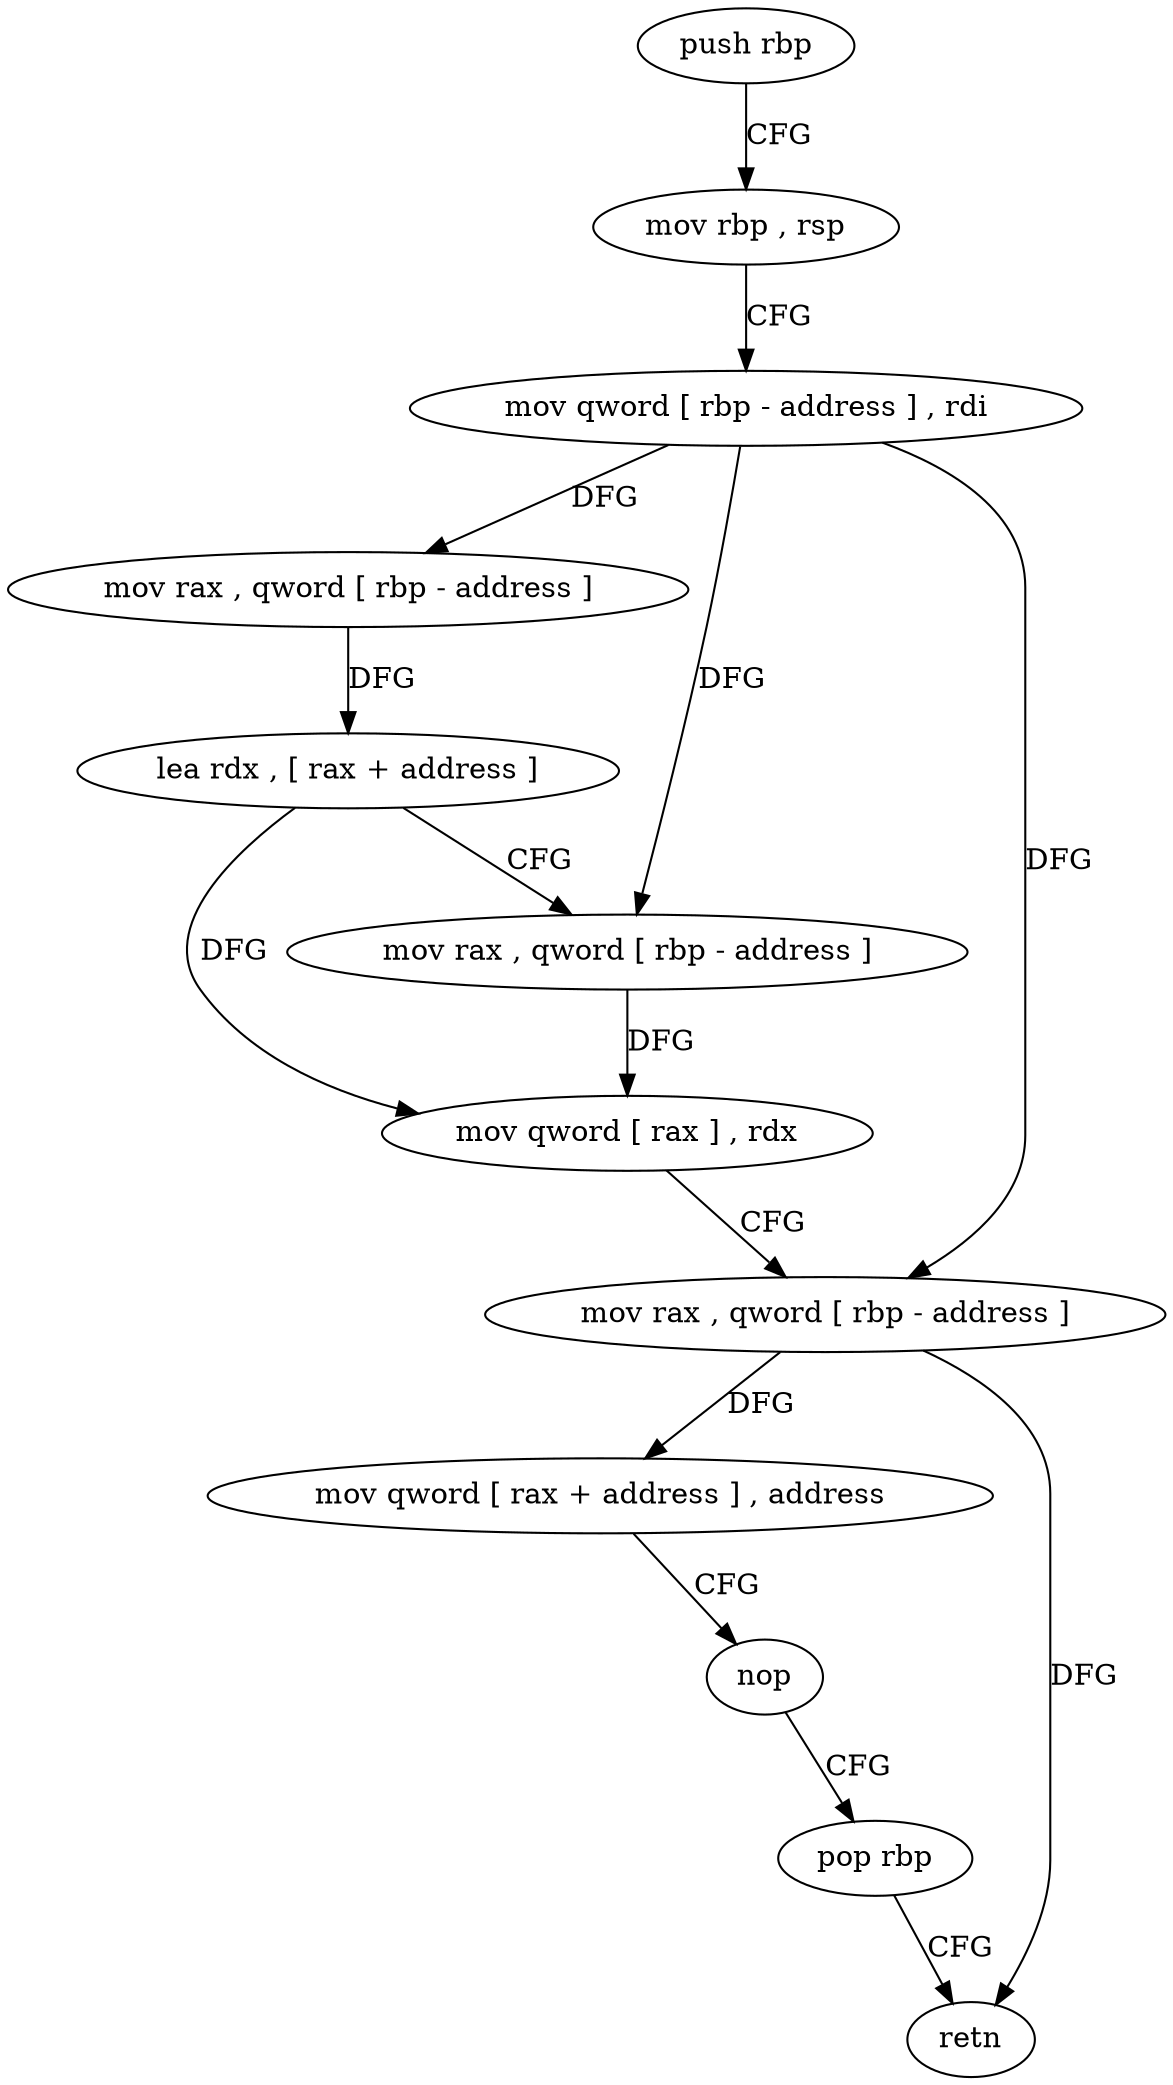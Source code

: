 digraph "func" {
"379131" [label = "push rbp" ]
"379132" [label = "mov rbp , rsp" ]
"379135" [label = "mov qword [ rbp - address ] , rdi" ]
"379139" [label = "mov rax , qword [ rbp - address ]" ]
"379143" [label = "lea rdx , [ rax + address ]" ]
"379147" [label = "mov rax , qword [ rbp - address ]" ]
"379151" [label = "mov qword [ rax ] , rdx" ]
"379154" [label = "mov rax , qword [ rbp - address ]" ]
"379158" [label = "mov qword [ rax + address ] , address" ]
"379166" [label = "nop" ]
"379167" [label = "pop rbp" ]
"379168" [label = "retn" ]
"379131" -> "379132" [ label = "CFG" ]
"379132" -> "379135" [ label = "CFG" ]
"379135" -> "379139" [ label = "DFG" ]
"379135" -> "379147" [ label = "DFG" ]
"379135" -> "379154" [ label = "DFG" ]
"379139" -> "379143" [ label = "DFG" ]
"379143" -> "379147" [ label = "CFG" ]
"379143" -> "379151" [ label = "DFG" ]
"379147" -> "379151" [ label = "DFG" ]
"379151" -> "379154" [ label = "CFG" ]
"379154" -> "379158" [ label = "DFG" ]
"379154" -> "379168" [ label = "DFG" ]
"379158" -> "379166" [ label = "CFG" ]
"379166" -> "379167" [ label = "CFG" ]
"379167" -> "379168" [ label = "CFG" ]
}
